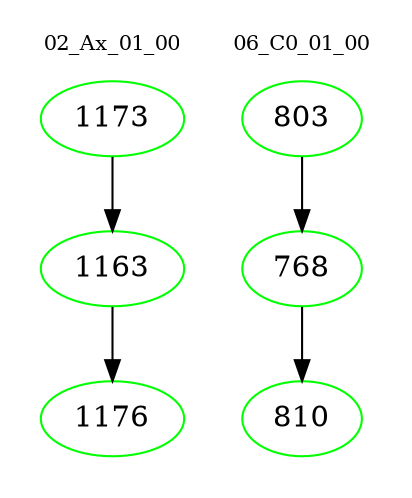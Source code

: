 digraph{
subgraph cluster_0 {
color = white
label = "02_Ax_01_00";
fontsize=10;
T0_1173 [label="1173", color="green"]
T0_1173 -> T0_1163 [color="black"]
T0_1163 [label="1163", color="green"]
T0_1163 -> T0_1176 [color="black"]
T0_1176 [label="1176", color="green"]
}
subgraph cluster_1 {
color = white
label = "06_C0_01_00";
fontsize=10;
T1_803 [label="803", color="green"]
T1_803 -> T1_768 [color="black"]
T1_768 [label="768", color="green"]
T1_768 -> T1_810 [color="black"]
T1_810 [label="810", color="green"]
}
}
